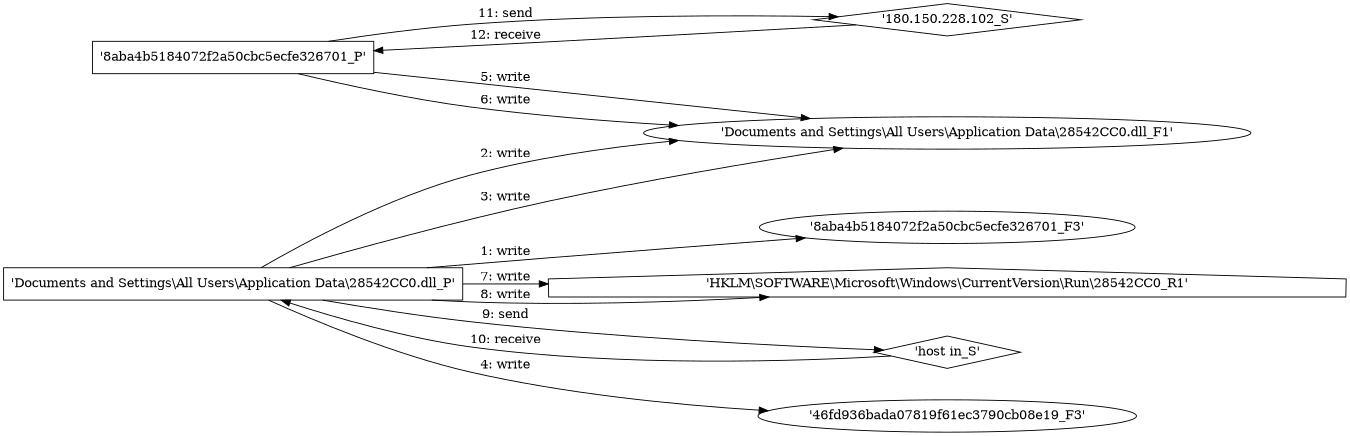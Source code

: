 digraph ".\ASG_Auto\DeputyDog.dot" {
rankdir="LR"
size="9"
fixedsize="false"
splines="true"
nodesep=0.3
ranksep=0
fontsize=10
overlap="scalexy"
engine= "neato"
	"'8aba4b5184072f2a50cbc5ecfe326701_F3'" [node_type=file shape=ellipse]
	"'Documents and Settings\\All Users\\Application Data\\28542CC0.dll_P'" [node_type=Process shape=box]
	"'Documents and Settings\\All Users\\Application Data\\28542CC0.dll_P'" -> "'8aba4b5184072f2a50cbc5ecfe326701_F3'" [label="1: write"]
	"'Documents and Settings\\All Users\\Application Data\\28542CC0.dll_F1'" [node_type=file shape=ellipse]
	"'Documents and Settings\\All Users\\Application Data\\28542CC0.dll_P'" [node_type=Process shape=box]
	"'Documents and Settings\\All Users\\Application Data\\28542CC0.dll_P'" -> "'Documents and Settings\\All Users\\Application Data\\28542CC0.dll_F1'" [label="2: write"]
	"'Documents and Settings\\All Users\\Application Data\\28542CC0.dll_F1'" [node_type=file shape=ellipse]
	"'Documents and Settings\\All Users\\Application Data\\28542CC0.dll_P'" [node_type=Process shape=box]
	"'Documents and Settings\\All Users\\Application Data\\28542CC0.dll_P'" -> "'Documents and Settings\\All Users\\Application Data\\28542CC0.dll_F1'" [label="3: write"]
	"'46fd936bada07819f61ec3790cb08e19_F3'" [node_type=file shape=ellipse]
	"'Documents and Settings\\All Users\\Application Data\\28542CC0.dll_P'" [node_type=Process shape=box]
	"'Documents and Settings\\All Users\\Application Data\\28542CC0.dll_P'" -> "'46fd936bada07819f61ec3790cb08e19_F3'" [label="4: write"]
	"'Documents and Settings\\All Users\\Application Data\\28542CC0.dll_F1'" [node_type=file shape=ellipse]
	"'8aba4b5184072f2a50cbc5ecfe326701_P'" [node_type=Process shape=box]
	"'8aba4b5184072f2a50cbc5ecfe326701_P'" -> "'Documents and Settings\\All Users\\Application Data\\28542CC0.dll_F1'" [label="5: write"]
	"'Documents and Settings\\All Users\\Application Data\\28542CC0.dll_F1'" [node_type=file shape=ellipse]
	"'8aba4b5184072f2a50cbc5ecfe326701_P'" [node_type=Process shape=box]
	"'8aba4b5184072f2a50cbc5ecfe326701_P'" -> "'Documents and Settings\\All Users\\Application Data\\28542CC0.dll_F1'" [label="6: write"]
	"'HKLM\\SOFTWARE\\Microsoft\\Windows\\CurrentVersion\\Run\\28542CC0_R1'" [node_type=registry shape=house]
	"'Documents and Settings\\All Users\\Application Data\\28542CC0.dll_P'" [node_type=Process shape=box]
	"'Documents and Settings\\All Users\\Application Data\\28542CC0.dll_P'" -> "'HKLM\\SOFTWARE\\Microsoft\\Windows\\CurrentVersion\\Run\\28542CC0_R1'" [label="7: write"]
	"'HKLM\\SOFTWARE\\Microsoft\\Windows\\CurrentVersion\\Run\\28542CC0_R1'" [node_type=registry shape=house]
	"'Documents and Settings\\All Users\\Application Data\\28542CC0.dll_P'" [node_type=Process shape=box]
	"'Documents and Settings\\All Users\\Application Data\\28542CC0.dll_P'" -> "'HKLM\\SOFTWARE\\Microsoft\\Windows\\CurrentVersion\\Run\\28542CC0_R1'" [label="8: write"]
	"'host in_S'" [node_type=Socket shape=diamond]
	"'Documents and Settings\\All Users\\Application Data\\28542CC0.dll_P'" [node_type=Process shape=box]
	"'Documents and Settings\\All Users\\Application Data\\28542CC0.dll_P'" -> "'host in_S'" [label="9: send"]
	"'host in_S'" -> "'Documents and Settings\\All Users\\Application Data\\28542CC0.dll_P'" [label="10: receive"]
	"'180.150.228.102_S'" [node_type=Socket shape=diamond]
	"'8aba4b5184072f2a50cbc5ecfe326701_P'" [node_type=Process shape=box]
	"'8aba4b5184072f2a50cbc5ecfe326701_P'" -> "'180.150.228.102_S'" [label="11: send"]
	"'180.150.228.102_S'" -> "'8aba4b5184072f2a50cbc5ecfe326701_P'" [label="12: receive"]
}
